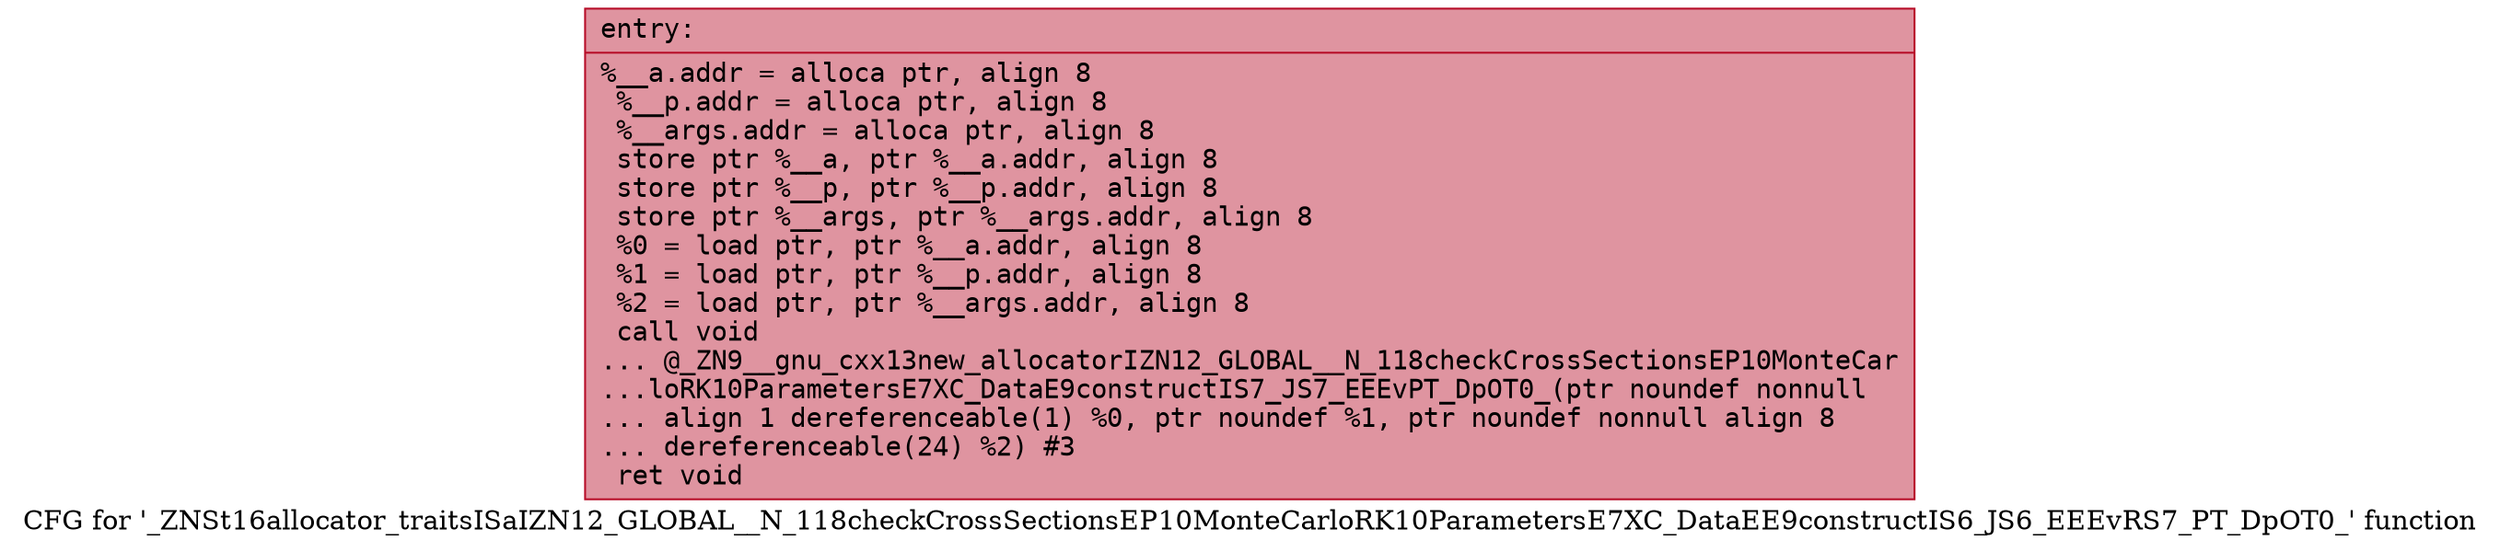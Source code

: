 digraph "CFG for '_ZNSt16allocator_traitsISaIZN12_GLOBAL__N_118checkCrossSectionsEP10MonteCarloRK10ParametersE7XC_DataEE9constructIS6_JS6_EEEvRS7_PT_DpOT0_' function" {
	label="CFG for '_ZNSt16allocator_traitsISaIZN12_GLOBAL__N_118checkCrossSectionsEP10MonteCarloRK10ParametersE7XC_DataEE9constructIS6_JS6_EEEvRS7_PT_DpOT0_' function";

	Node0x55dab49824e0 [shape=record,color="#b70d28ff", style=filled, fillcolor="#b70d2870" fontname="Courier",label="{entry:\l|  %__a.addr = alloca ptr, align 8\l  %__p.addr = alloca ptr, align 8\l  %__args.addr = alloca ptr, align 8\l  store ptr %__a, ptr %__a.addr, align 8\l  store ptr %__p, ptr %__p.addr, align 8\l  store ptr %__args, ptr %__args.addr, align 8\l  %0 = load ptr, ptr %__a.addr, align 8\l  %1 = load ptr, ptr %__p.addr, align 8\l  %2 = load ptr, ptr %__args.addr, align 8\l  call void\l... @_ZN9__gnu_cxx13new_allocatorIZN12_GLOBAL__N_118checkCrossSectionsEP10MonteCar\l...loRK10ParametersE7XC_DataE9constructIS7_JS7_EEEvPT_DpOT0_(ptr noundef nonnull\l... align 1 dereferenceable(1) %0, ptr noundef %1, ptr noundef nonnull align 8\l... dereferenceable(24) %2) #3\l  ret void\l}"];
}
